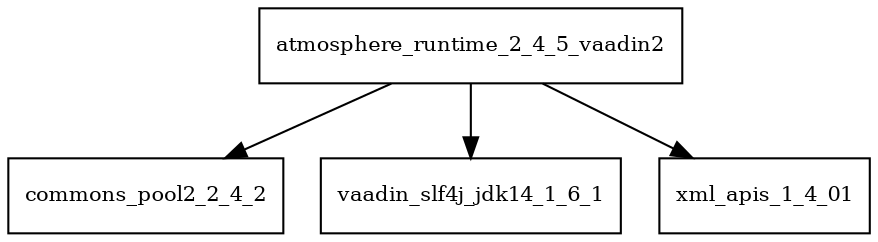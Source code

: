 digraph atmosphere_runtime_2_4_5_vaadin2_dependencies {
  node [shape = box, fontsize=10.0];
  atmosphere_runtime_2_4_5_vaadin2 -> commons_pool2_2_4_2;
  atmosphere_runtime_2_4_5_vaadin2 -> vaadin_slf4j_jdk14_1_6_1;
  atmosphere_runtime_2_4_5_vaadin2 -> xml_apis_1_4_01;
}
